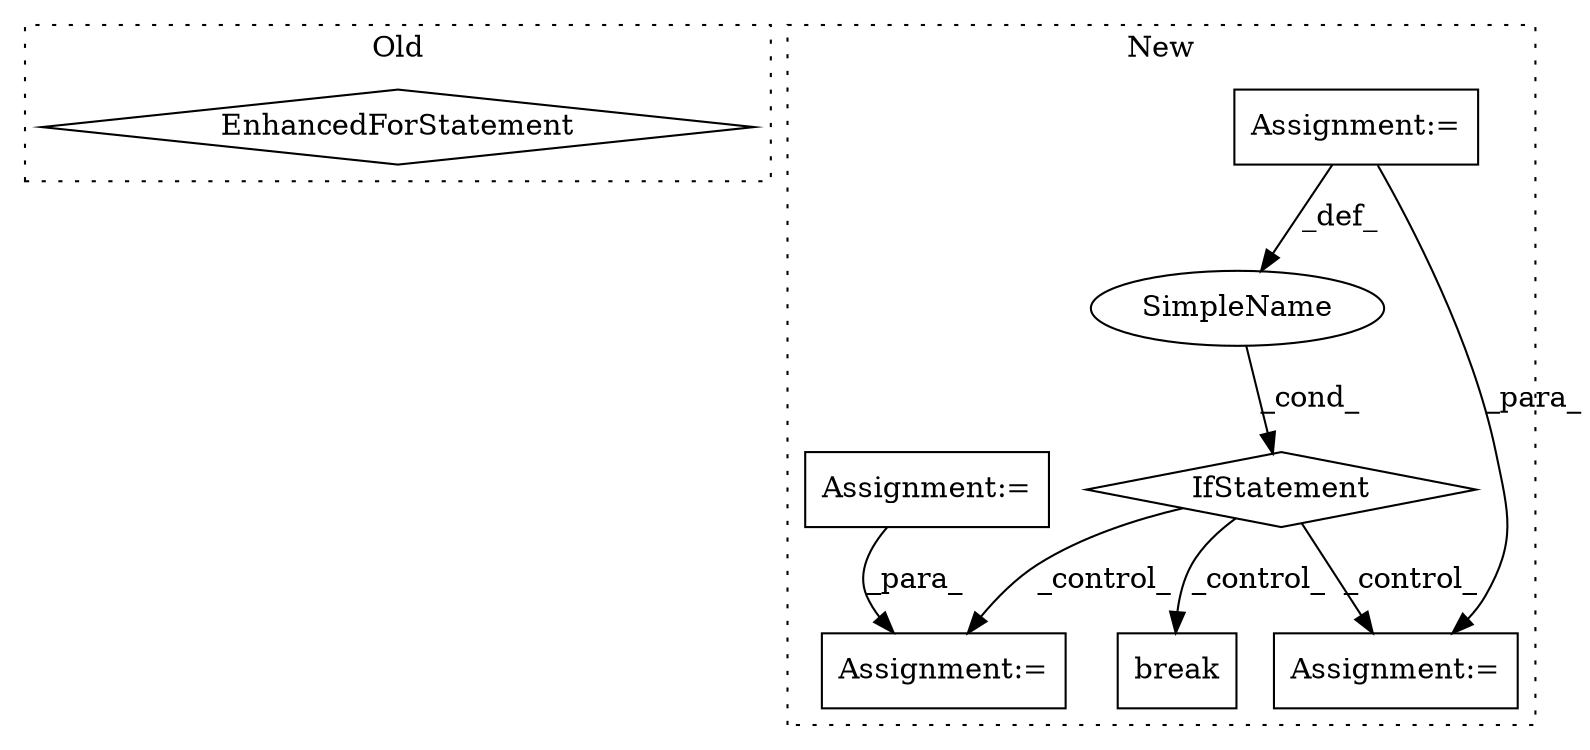 digraph G {
subgraph cluster0 {
1 [label="EnhancedForStatement" a="70" s="6912,7029" l="90,2" shape="diamond"];
label = "Old";
style="dotted";
}
subgraph cluster1 {
2 [label="break" a="10" s="7250" l="6" shape="box"];
3 [label="Assignment:=" a="7" s="7115,7194" l="67,2" shape="box"];
4 [label="IfStatement" a="25" s="7221,7238" l="4,2" shape="diamond"];
5 [label="SimpleName" a="42" s="" l="" shape="ellipse"];
6 [label="Assignment:=" a="7" s="7336" l="1" shape="box"];
7 [label="Assignment:=" a="7" s="6953" l="4" shape="box"];
8 [label="Assignment:=" a="7" s="7320" l="2" shape="box"];
label = "New";
style="dotted";
}
3 -> 5 [label="_def_"];
3 -> 8 [label="_para_"];
4 -> 2 [label="_control_"];
4 -> 8 [label="_control_"];
4 -> 6 [label="_control_"];
5 -> 4 [label="_cond_"];
7 -> 6 [label="_para_"];
}